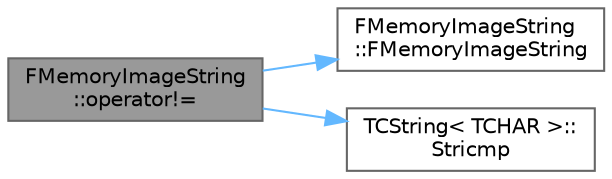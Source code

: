 digraph "FMemoryImageString::operator!="
{
 // INTERACTIVE_SVG=YES
 // LATEX_PDF_SIZE
  bgcolor="transparent";
  edge [fontname=Helvetica,fontsize=10,labelfontname=Helvetica,labelfontsize=10];
  node [fontname=Helvetica,fontsize=10,shape=box,height=0.2,width=0.4];
  rankdir="LR";
  Node1 [id="Node000001",label="FMemoryImageString\l::operator!=",height=0.2,width=0.4,color="gray40", fillcolor="grey60", style="filled", fontcolor="black",tooltip=" "];
  Node1 -> Node2 [id="edge1_Node000001_Node000002",color="steelblue1",style="solid",tooltip=" "];
  Node2 [id="Node000002",label="FMemoryImageString\l::FMemoryImageString",height=0.2,width=0.4,color="grey40", fillcolor="white", style="filled",URL="$d8/d80/classFMemoryImageString.html#a6cee0ba12073a1766779547b41f5fad8",tooltip=" "];
  Node1 -> Node3 [id="edge2_Node000001_Node000003",color="steelblue1",style="solid",tooltip=" "];
  Node3 [id="Node000003",label="TCString\< TCHAR \>::\lStricmp",height=0.2,width=0.4,color="grey40", fillcolor="white", style="filled",URL="$df/d74/structTCString.html#a64acb3ebd0e785617a54abe835957608",tooltip=" "];
}
